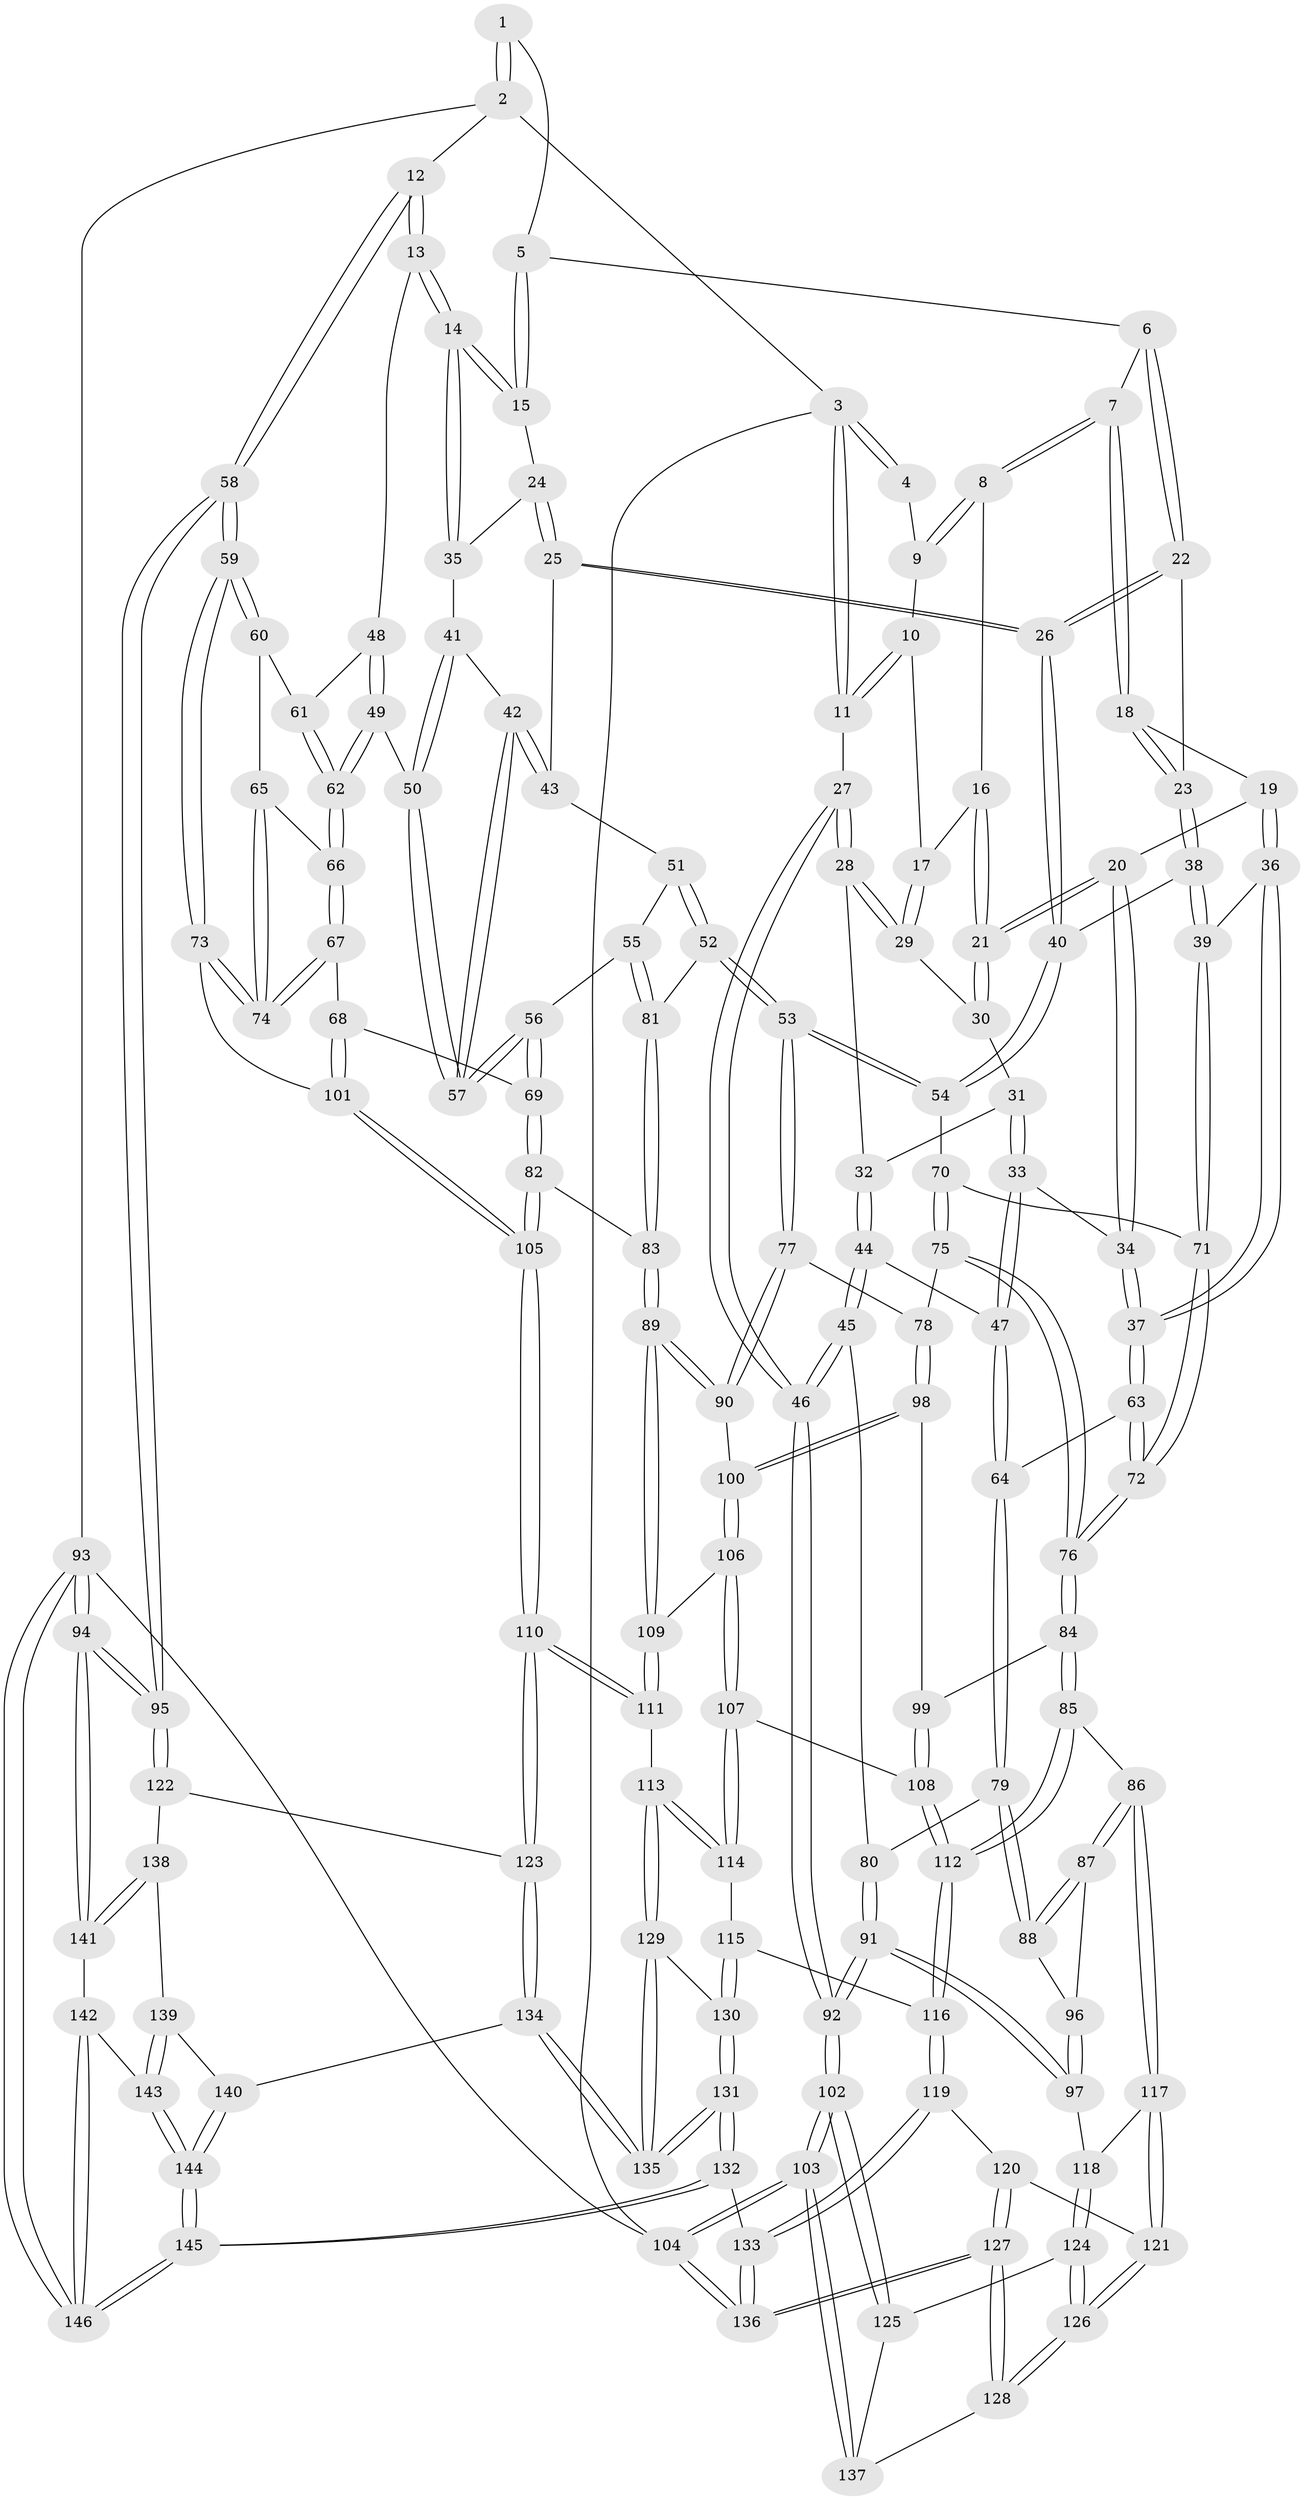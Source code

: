 // coarse degree distribution, {4: 0.42045454545454547, 7: 0.011363636363636364, 3: 0.1590909090909091, 5: 0.3068181818181818, 6: 0.10227272727272728}
// Generated by graph-tools (version 1.1) at 2025/52/02/27/25 19:52:44]
// undirected, 146 vertices, 362 edges
graph export_dot {
graph [start="1"]
  node [color=gray90,style=filled];
  1 [pos="+0.6704113372550179+0"];
  2 [pos="+1+0"];
  3 [pos="+0+0"];
  4 [pos="+0.2498930355363525+0"];
  5 [pos="+0.6587881861879084+0"];
  6 [pos="+0.4259442076768511+0.07184584077383205"];
  7 [pos="+0.3773252155740842+0.04722908567964298"];
  8 [pos="+0.29277593640364613+0"];
  9 [pos="+0.25419635345044606+0"];
  10 [pos="+0.11506756081819626+0.057709068649139814"];
  11 [pos="+0+0"];
  12 [pos="+1+0"];
  13 [pos="+0.9408626526941272+0.12482806935000436"];
  14 [pos="+0.9158914166314218+0.13230176714028627"];
  15 [pos="+0.6520162826762999+0"];
  16 [pos="+0.2893740160970021+0"];
  17 [pos="+0.1078138878166415+0.10824026499128485"];
  18 [pos="+0.35996738934946526+0.16157399944305614"];
  19 [pos="+0.3270382710120258+0.18005075643761823"];
  20 [pos="+0.24197014679882642+0.12806583136883654"];
  21 [pos="+0.24110257186391013+0.12513386358923081"];
  22 [pos="+0.49014779153749377+0.1378573823203058"];
  23 [pos="+0.434847263836441+0.17861406947222977"];
  24 [pos="+0.6396723840163645+0.07871679903301967"];
  25 [pos="+0.6135931269847363+0.1254593873207591"];
  26 [pos="+0.5673426578237752+0.14969944814710512"];
  27 [pos="+0+0.1540245885279496"];
  28 [pos="+0.06347179229177759+0.12973703158248276"];
  29 [pos="+0.10568399319028403+0.12193772559315338"];
  30 [pos="+0.11443356838120444+0.12653560117941365"];
  31 [pos="+0.12312893963664584+0.165754478293309"];
  32 [pos="+0.09743710681324882+0.22901018019100333"];
  33 [pos="+0.1816098862667936+0.25336245630177456"];
  34 [pos="+0.21065875542984733+0.24877177468201073"];
  35 [pos="+0.8508455277177269+0.15863719825722186"];
  36 [pos="+0.34253370551920914+0.2662235684903836"];
  37 [pos="+0.25195046364075+0.28529452975537306"];
  38 [pos="+0.4075284887852928+0.24279937926446937"];
  39 [pos="+0.3688479693206846+0.2782859047356422"];
  40 [pos="+0.5331501780146973+0.27556568849059665"];
  41 [pos="+0.8341889260492372+0.18406589951556845"];
  42 [pos="+0.7423849941654701+0.24393739306528953"];
  43 [pos="+0.6323527489283126+0.15315158961130237"];
  44 [pos="+0.08814356930453329+0.2964514334787238"];
  45 [pos="+0.07243901820613069+0.30353586917691855"];
  46 [pos="+0+0.2550973520026578"];
  47 [pos="+0.10378623704213441+0.29338324459277876"];
  48 [pos="+0.9277898553645999+0.24767776046453413"];
  49 [pos="+0.8434439933063174+0.3041570117051695"];
  50 [pos="+0.8350084999783213+0.29938109374695"];
  51 [pos="+0.6438245756323767+0.2276626004448225"];
  52 [pos="+0.6012567112725767+0.35139882138802225"];
  53 [pos="+0.5638913175213003+0.3523131486095644"];
  54 [pos="+0.533488383397777+0.30205720569248423"];
  55 [pos="+0.681254336257307+0.33048222449146647"];
  56 [pos="+0.7337359451382416+0.33402104374809505"];
  57 [pos="+0.7454897746754758+0.3153013692787552"];
  58 [pos="+1+0.4767163111155711"];
  59 [pos="+1+0.46862361140132125"];
  60 [pos="+0.9495971823067711+0.30418473143266556"];
  61 [pos="+0.9356744949108673+0.2737078504379557"];
  62 [pos="+0.8620420171756502+0.33312062572701395"];
  63 [pos="+0.2471149460562729+0.3556935212745246"];
  64 [pos="+0.19430579164102324+0.3678824464602609"];
  65 [pos="+0.8853203704027994+0.3428954491938113"];
  66 [pos="+0.8662743352098515+0.3422869293399962"];
  67 [pos="+0.8562834194261011+0.3700452303031774"];
  68 [pos="+0.8174404814623953+0.43266192553463495"];
  69 [pos="+0.765049879651277+0.42654820458509646"];
  70 [pos="+0.42152691709316914+0.32991437650223315"];
  71 [pos="+0.3798522679084204+0.3036916258911832"];
  72 [pos="+0.3026341690227085+0.44194223634173113"];
  73 [pos="+1+0.46804854656767064"];
  74 [pos="+1+0.44098038844348536"];
  75 [pos="+0.4389471972978625+0.42363334876581654"];
  76 [pos="+0.3058789208131286+0.4624699535441748"];
  77 [pos="+0.5638181267987593+0.35248301426382717"];
  78 [pos="+0.473185978919036+0.4377540129036918"];
  79 [pos="+0.14120165728499615+0.43135346607734104"];
  80 [pos="+0.11132618959418004+0.41526690499512275"];
  81 [pos="+0.6160125615267904+0.3531027747571346"];
  82 [pos="+0.7145758015508269+0.47841007332688146"];
  83 [pos="+0.6851926666164+0.4799456380743556"];
  84 [pos="+0.3009497656253153+0.47542346589853207"];
  85 [pos="+0.2787438039612535+0.5108845196309064"];
  86 [pos="+0.25390451101218803+0.5257666721512985"];
  87 [pos="+0.252633228070927+0.5253380679365831"];
  88 [pos="+0.14600279818206693+0.4388495113588659"];
  89 [pos="+0.6552391880455414+0.49405640358795383"];
  90 [pos="+0.5923885771773831+0.47073501573406906"];
  91 [pos="+0+0.5672871594481037"];
  92 [pos="+0+0.5576577387250476"];
  93 [pos="+1+1"];
  94 [pos="+1+1"];
  95 [pos="+1+0.6558150784003589"];
  96 [pos="+0.06276221870601134+0.5571951672726653"];
  97 [pos="+0+0.5990100765984834"];
  98 [pos="+0.4737928738909491+0.4394616446934054"];
  99 [pos="+0.43580522577830305+0.519596371400838"];
  100 [pos="+0.528148254038383+0.5007326805361124"];
  101 [pos="+0.8949207414282924+0.494254326883672"];
  102 [pos="+0+0.9032554072723826"];
  103 [pos="+0+1"];
  104 [pos="+0+1"];
  105 [pos="+0.7939935080953084+0.6604673231897735"];
  106 [pos="+0.5233742798520448+0.566097060571803"];
  107 [pos="+0.5173904769771623+0.5744611105610141"];
  108 [pos="+0.44842861456987193+0.5600672072727451"];
  109 [pos="+0.6282661092906102+0.557894120621088"];
  110 [pos="+0.7918683610664307+0.6802243972037398"];
  111 [pos="+0.6765618123636435+0.6848310936686961"];
  112 [pos="+0.3884443472958076+0.5945303459780724"];
  113 [pos="+0.6436113003991152+0.7015787489244055"];
  114 [pos="+0.5190560838732605+0.5961052287225965"];
  115 [pos="+0.44806435011292456+0.7071530276361709"];
  116 [pos="+0.4034549011062076+0.7077101345715323"];
  117 [pos="+0.23761470457907707+0.6099601757434229"];
  118 [pos="+0.0586353681861144+0.6703056748355835"];
  119 [pos="+0.37739250096174454+0.7249966032740383"];
  120 [pos="+0.27132150020409773+0.7004854220202418"];
  121 [pos="+0.2703556075674733+0.7000226956141264"];
  122 [pos="+0.8720655149951335+0.7295180980031519"];
  123 [pos="+0.8196308892162993+0.7096249975727683"];
  124 [pos="+0.08656953637873593+0.7257672346033723"];
  125 [pos="+0.051224691145650265+0.7895132173000495"];
  126 [pos="+0.16698221610993685+0.7731257380102602"];
  127 [pos="+0.2836760544827509+1"];
  128 [pos="+0.1964865504555534+0.9522482728322785"];
  129 [pos="+0.6364692675504692+0.7098018280251486"];
  130 [pos="+0.5032733327012308+0.7406563213169203"];
  131 [pos="+0.5257127041229317+1"];
  132 [pos="+0.4657788467020493+1"];
  133 [pos="+0.35563789278339325+1"];
  134 [pos="+0.7301381495269058+0.8845352634773966"];
  135 [pos="+0.6198367302172199+0.9186346209260863"];
  136 [pos="+0.2927269711936919+1"];
  137 [pos="+0.05591016670841471+0.8575597102692076"];
  138 [pos="+0.8936653071697019+0.8492877575776865"];
  139 [pos="+0.8918073718643863+0.8518077038708715"];
  140 [pos="+0.782196244483389+0.9197003618896257"];
  141 [pos="+0.9480834601619385+0.8931529286810252"];
  142 [pos="+0.8986140286673684+0.9642127347094125"];
  143 [pos="+0.8637745196493397+0.950905315637976"];
  144 [pos="+0.8123861586079996+0.9710109126822294"];
  145 [pos="+0.7626492347542235+1"];
  146 [pos="+1+1"];
  1 -- 2;
  1 -- 2;
  1 -- 5;
  2 -- 3;
  2 -- 12;
  2 -- 93;
  3 -- 4;
  3 -- 4;
  3 -- 11;
  3 -- 11;
  3 -- 104;
  4 -- 9;
  5 -- 6;
  5 -- 15;
  5 -- 15;
  6 -- 7;
  6 -- 22;
  6 -- 22;
  7 -- 8;
  7 -- 8;
  7 -- 18;
  7 -- 18;
  8 -- 9;
  8 -- 9;
  8 -- 16;
  9 -- 10;
  10 -- 11;
  10 -- 11;
  10 -- 17;
  11 -- 27;
  12 -- 13;
  12 -- 13;
  12 -- 58;
  12 -- 58;
  13 -- 14;
  13 -- 14;
  13 -- 48;
  14 -- 15;
  14 -- 15;
  14 -- 35;
  14 -- 35;
  15 -- 24;
  16 -- 17;
  16 -- 21;
  16 -- 21;
  17 -- 29;
  17 -- 29;
  18 -- 19;
  18 -- 23;
  18 -- 23;
  19 -- 20;
  19 -- 36;
  19 -- 36;
  20 -- 21;
  20 -- 21;
  20 -- 34;
  20 -- 34;
  21 -- 30;
  21 -- 30;
  22 -- 23;
  22 -- 26;
  22 -- 26;
  23 -- 38;
  23 -- 38;
  24 -- 25;
  24 -- 25;
  24 -- 35;
  25 -- 26;
  25 -- 26;
  25 -- 43;
  26 -- 40;
  26 -- 40;
  27 -- 28;
  27 -- 28;
  27 -- 46;
  27 -- 46;
  28 -- 29;
  28 -- 29;
  28 -- 32;
  29 -- 30;
  30 -- 31;
  31 -- 32;
  31 -- 33;
  31 -- 33;
  32 -- 44;
  32 -- 44;
  33 -- 34;
  33 -- 47;
  33 -- 47;
  34 -- 37;
  34 -- 37;
  35 -- 41;
  36 -- 37;
  36 -- 37;
  36 -- 39;
  37 -- 63;
  37 -- 63;
  38 -- 39;
  38 -- 39;
  38 -- 40;
  39 -- 71;
  39 -- 71;
  40 -- 54;
  40 -- 54;
  41 -- 42;
  41 -- 50;
  41 -- 50;
  42 -- 43;
  42 -- 43;
  42 -- 57;
  42 -- 57;
  43 -- 51;
  44 -- 45;
  44 -- 45;
  44 -- 47;
  45 -- 46;
  45 -- 46;
  45 -- 80;
  46 -- 92;
  46 -- 92;
  47 -- 64;
  47 -- 64;
  48 -- 49;
  48 -- 49;
  48 -- 61;
  49 -- 50;
  49 -- 62;
  49 -- 62;
  50 -- 57;
  50 -- 57;
  51 -- 52;
  51 -- 52;
  51 -- 55;
  52 -- 53;
  52 -- 53;
  52 -- 81;
  53 -- 54;
  53 -- 54;
  53 -- 77;
  53 -- 77;
  54 -- 70;
  55 -- 56;
  55 -- 81;
  55 -- 81;
  56 -- 57;
  56 -- 57;
  56 -- 69;
  56 -- 69;
  58 -- 59;
  58 -- 59;
  58 -- 95;
  58 -- 95;
  59 -- 60;
  59 -- 60;
  59 -- 73;
  59 -- 73;
  60 -- 61;
  60 -- 65;
  61 -- 62;
  61 -- 62;
  62 -- 66;
  62 -- 66;
  63 -- 64;
  63 -- 72;
  63 -- 72;
  64 -- 79;
  64 -- 79;
  65 -- 66;
  65 -- 74;
  65 -- 74;
  66 -- 67;
  66 -- 67;
  67 -- 68;
  67 -- 74;
  67 -- 74;
  68 -- 69;
  68 -- 101;
  68 -- 101;
  69 -- 82;
  69 -- 82;
  70 -- 71;
  70 -- 75;
  70 -- 75;
  71 -- 72;
  71 -- 72;
  72 -- 76;
  72 -- 76;
  73 -- 74;
  73 -- 74;
  73 -- 101;
  75 -- 76;
  75 -- 76;
  75 -- 78;
  76 -- 84;
  76 -- 84;
  77 -- 78;
  77 -- 90;
  77 -- 90;
  78 -- 98;
  78 -- 98;
  79 -- 80;
  79 -- 88;
  79 -- 88;
  80 -- 91;
  80 -- 91;
  81 -- 83;
  81 -- 83;
  82 -- 83;
  82 -- 105;
  82 -- 105;
  83 -- 89;
  83 -- 89;
  84 -- 85;
  84 -- 85;
  84 -- 99;
  85 -- 86;
  85 -- 112;
  85 -- 112;
  86 -- 87;
  86 -- 87;
  86 -- 117;
  86 -- 117;
  87 -- 88;
  87 -- 88;
  87 -- 96;
  88 -- 96;
  89 -- 90;
  89 -- 90;
  89 -- 109;
  89 -- 109;
  90 -- 100;
  91 -- 92;
  91 -- 92;
  91 -- 97;
  91 -- 97;
  92 -- 102;
  92 -- 102;
  93 -- 94;
  93 -- 94;
  93 -- 146;
  93 -- 146;
  93 -- 104;
  94 -- 95;
  94 -- 95;
  94 -- 141;
  94 -- 141;
  95 -- 122;
  95 -- 122;
  96 -- 97;
  96 -- 97;
  97 -- 118;
  98 -- 99;
  98 -- 100;
  98 -- 100;
  99 -- 108;
  99 -- 108;
  100 -- 106;
  100 -- 106;
  101 -- 105;
  101 -- 105;
  102 -- 103;
  102 -- 103;
  102 -- 125;
  102 -- 125;
  103 -- 104;
  103 -- 104;
  103 -- 137;
  103 -- 137;
  104 -- 136;
  104 -- 136;
  105 -- 110;
  105 -- 110;
  106 -- 107;
  106 -- 107;
  106 -- 109;
  107 -- 108;
  107 -- 114;
  107 -- 114;
  108 -- 112;
  108 -- 112;
  109 -- 111;
  109 -- 111;
  110 -- 111;
  110 -- 111;
  110 -- 123;
  110 -- 123;
  111 -- 113;
  112 -- 116;
  112 -- 116;
  113 -- 114;
  113 -- 114;
  113 -- 129;
  113 -- 129;
  114 -- 115;
  115 -- 116;
  115 -- 130;
  115 -- 130;
  116 -- 119;
  116 -- 119;
  117 -- 118;
  117 -- 121;
  117 -- 121;
  118 -- 124;
  118 -- 124;
  119 -- 120;
  119 -- 133;
  119 -- 133;
  120 -- 121;
  120 -- 127;
  120 -- 127;
  121 -- 126;
  121 -- 126;
  122 -- 123;
  122 -- 138;
  123 -- 134;
  123 -- 134;
  124 -- 125;
  124 -- 126;
  124 -- 126;
  125 -- 137;
  126 -- 128;
  126 -- 128;
  127 -- 128;
  127 -- 128;
  127 -- 136;
  127 -- 136;
  128 -- 137;
  129 -- 130;
  129 -- 135;
  129 -- 135;
  130 -- 131;
  130 -- 131;
  131 -- 132;
  131 -- 132;
  131 -- 135;
  131 -- 135;
  132 -- 133;
  132 -- 145;
  132 -- 145;
  133 -- 136;
  133 -- 136;
  134 -- 135;
  134 -- 135;
  134 -- 140;
  138 -- 139;
  138 -- 141;
  138 -- 141;
  139 -- 140;
  139 -- 143;
  139 -- 143;
  140 -- 144;
  140 -- 144;
  141 -- 142;
  142 -- 143;
  142 -- 146;
  142 -- 146;
  143 -- 144;
  143 -- 144;
  144 -- 145;
  144 -- 145;
  145 -- 146;
  145 -- 146;
}
